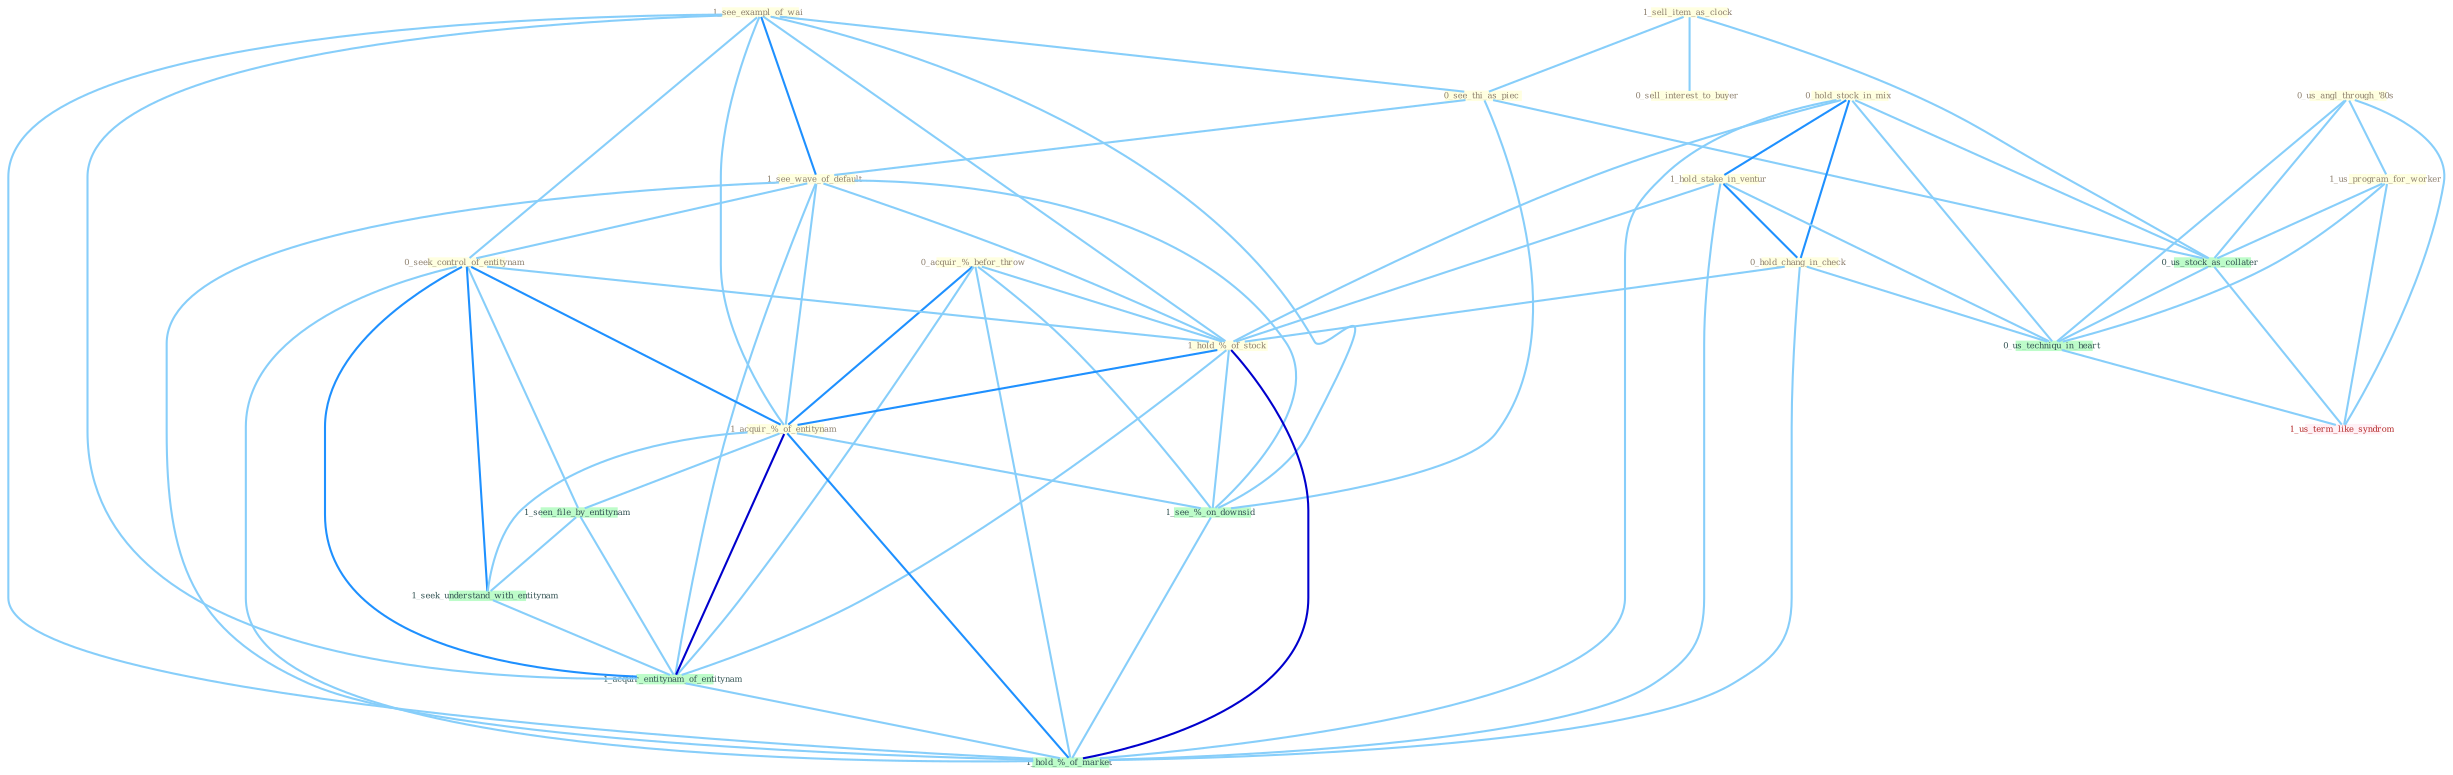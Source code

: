 Graph G{ 
    node
    [shape=polygon,style=filled,width=.5,height=.06,color="#BDFCC9",fixedsize=true,fontsize=4,
    fontcolor="#2f4f4f"];
    {node
    [color="#ffffe0", fontcolor="#8b7d6b"] "1_sell_item_as_clock " "0_us_angl_through_'80s " "1_see_exampl_of_wai " "0_acquir_%_befor_throw " "0_see_thi_as_piec " "0_hold_stock_in_mix " "1_see_wave_of_default " "0_seek_control_of_entitynam " "1_us_program_for_worker " "1_hold_stake_in_ventur " "0_sell_interest_to_buyer " "0_hold_chang_in_check " "1_hold_%_of_stock " "1_acquir_%_of_entitynam "}
{node [color="#fff0f5", fontcolor="#b22222"] "1_us_term_like_syndrom "}
edge [color="#B0E2FF"];

	"1_sell_item_as_clock " -- "0_see_thi_as_piec " [w="1", color="#87cefa" ];
	"1_sell_item_as_clock " -- "0_sell_interest_to_buyer " [w="1", color="#87cefa" ];
	"1_sell_item_as_clock " -- "0_us_stock_as_collater " [w="1", color="#87cefa" ];
	"0_us_angl_through_'80s " -- "1_us_program_for_worker " [w="1", color="#87cefa" ];
	"0_us_angl_through_'80s " -- "0_us_stock_as_collater " [w="1", color="#87cefa" ];
	"0_us_angl_through_'80s " -- "0_us_techniqu_in_heart " [w="1", color="#87cefa" ];
	"0_us_angl_through_'80s " -- "1_us_term_like_syndrom " [w="1", color="#87cefa" ];
	"1_see_exampl_of_wai " -- "0_see_thi_as_piec " [w="1", color="#87cefa" ];
	"1_see_exampl_of_wai " -- "1_see_wave_of_default " [w="2", color="#1e90ff" , len=0.8];
	"1_see_exampl_of_wai " -- "0_seek_control_of_entitynam " [w="1", color="#87cefa" ];
	"1_see_exampl_of_wai " -- "1_hold_%_of_stock " [w="1", color="#87cefa" ];
	"1_see_exampl_of_wai " -- "1_acquir_%_of_entitynam " [w="1", color="#87cefa" ];
	"1_see_exampl_of_wai " -- "1_acquir_entitynam_of_entitynam " [w="1", color="#87cefa" ];
	"1_see_exampl_of_wai " -- "1_see_%_on_downsid " [w="1", color="#87cefa" ];
	"1_see_exampl_of_wai " -- "1_hold_%_of_market " [w="1", color="#87cefa" ];
	"0_acquir_%_befor_throw " -- "1_hold_%_of_stock " [w="1", color="#87cefa" ];
	"0_acquir_%_befor_throw " -- "1_acquir_%_of_entitynam " [w="2", color="#1e90ff" , len=0.8];
	"0_acquir_%_befor_throw " -- "1_acquir_entitynam_of_entitynam " [w="1", color="#87cefa" ];
	"0_acquir_%_befor_throw " -- "1_see_%_on_downsid " [w="1", color="#87cefa" ];
	"0_acquir_%_befor_throw " -- "1_hold_%_of_market " [w="1", color="#87cefa" ];
	"0_see_thi_as_piec " -- "1_see_wave_of_default " [w="1", color="#87cefa" ];
	"0_see_thi_as_piec " -- "0_us_stock_as_collater " [w="1", color="#87cefa" ];
	"0_see_thi_as_piec " -- "1_see_%_on_downsid " [w="1", color="#87cefa" ];
	"0_hold_stock_in_mix " -- "1_hold_stake_in_ventur " [w="2", color="#1e90ff" , len=0.8];
	"0_hold_stock_in_mix " -- "0_hold_chang_in_check " [w="2", color="#1e90ff" , len=0.8];
	"0_hold_stock_in_mix " -- "1_hold_%_of_stock " [w="1", color="#87cefa" ];
	"0_hold_stock_in_mix " -- "0_us_stock_as_collater " [w="1", color="#87cefa" ];
	"0_hold_stock_in_mix " -- "0_us_techniqu_in_heart " [w="1", color="#87cefa" ];
	"0_hold_stock_in_mix " -- "1_hold_%_of_market " [w="1", color="#87cefa" ];
	"1_see_wave_of_default " -- "0_seek_control_of_entitynam " [w="1", color="#87cefa" ];
	"1_see_wave_of_default " -- "1_hold_%_of_stock " [w="1", color="#87cefa" ];
	"1_see_wave_of_default " -- "1_acquir_%_of_entitynam " [w="1", color="#87cefa" ];
	"1_see_wave_of_default " -- "1_acquir_entitynam_of_entitynam " [w="1", color="#87cefa" ];
	"1_see_wave_of_default " -- "1_see_%_on_downsid " [w="1", color="#87cefa" ];
	"1_see_wave_of_default " -- "1_hold_%_of_market " [w="1", color="#87cefa" ];
	"0_seek_control_of_entitynam " -- "1_hold_%_of_stock " [w="1", color="#87cefa" ];
	"0_seek_control_of_entitynam " -- "1_acquir_%_of_entitynam " [w="2", color="#1e90ff" , len=0.8];
	"0_seek_control_of_entitynam " -- "1_seen_file_by_entitynam " [w="1", color="#87cefa" ];
	"0_seek_control_of_entitynam " -- "1_seek_understand_with_entitynam " [w="2", color="#1e90ff" , len=0.8];
	"0_seek_control_of_entitynam " -- "1_acquir_entitynam_of_entitynam " [w="2", color="#1e90ff" , len=0.8];
	"0_seek_control_of_entitynam " -- "1_hold_%_of_market " [w="1", color="#87cefa" ];
	"1_us_program_for_worker " -- "0_us_stock_as_collater " [w="1", color="#87cefa" ];
	"1_us_program_for_worker " -- "0_us_techniqu_in_heart " [w="1", color="#87cefa" ];
	"1_us_program_for_worker " -- "1_us_term_like_syndrom " [w="1", color="#87cefa" ];
	"1_hold_stake_in_ventur " -- "0_hold_chang_in_check " [w="2", color="#1e90ff" , len=0.8];
	"1_hold_stake_in_ventur " -- "1_hold_%_of_stock " [w="1", color="#87cefa" ];
	"1_hold_stake_in_ventur " -- "0_us_techniqu_in_heart " [w="1", color="#87cefa" ];
	"1_hold_stake_in_ventur " -- "1_hold_%_of_market " [w="1", color="#87cefa" ];
	"0_hold_chang_in_check " -- "1_hold_%_of_stock " [w="1", color="#87cefa" ];
	"0_hold_chang_in_check " -- "0_us_techniqu_in_heart " [w="1", color="#87cefa" ];
	"0_hold_chang_in_check " -- "1_hold_%_of_market " [w="1", color="#87cefa" ];
	"1_hold_%_of_stock " -- "1_acquir_%_of_entitynam " [w="2", color="#1e90ff" , len=0.8];
	"1_hold_%_of_stock " -- "1_acquir_entitynam_of_entitynam " [w="1", color="#87cefa" ];
	"1_hold_%_of_stock " -- "1_see_%_on_downsid " [w="1", color="#87cefa" ];
	"1_hold_%_of_stock " -- "1_hold_%_of_market " [w="3", color="#0000cd" , len=0.6];
	"1_acquir_%_of_entitynam " -- "1_seen_file_by_entitynam " [w="1", color="#87cefa" ];
	"1_acquir_%_of_entitynam " -- "1_seek_understand_with_entitynam " [w="1", color="#87cefa" ];
	"1_acquir_%_of_entitynam " -- "1_acquir_entitynam_of_entitynam " [w="3", color="#0000cd" , len=0.6];
	"1_acquir_%_of_entitynam " -- "1_see_%_on_downsid " [w="1", color="#87cefa" ];
	"1_acquir_%_of_entitynam " -- "1_hold_%_of_market " [w="2", color="#1e90ff" , len=0.8];
	"1_seen_file_by_entitynam " -- "1_seek_understand_with_entitynam " [w="1", color="#87cefa" ];
	"1_seen_file_by_entitynam " -- "1_acquir_entitynam_of_entitynam " [w="1", color="#87cefa" ];
	"0_us_stock_as_collater " -- "0_us_techniqu_in_heart " [w="1", color="#87cefa" ];
	"0_us_stock_as_collater " -- "1_us_term_like_syndrom " [w="1", color="#87cefa" ];
	"1_seek_understand_with_entitynam " -- "1_acquir_entitynam_of_entitynam " [w="1", color="#87cefa" ];
	"1_acquir_entitynam_of_entitynam " -- "1_hold_%_of_market " [w="1", color="#87cefa" ];
	"0_us_techniqu_in_heart " -- "1_us_term_like_syndrom " [w="1", color="#87cefa" ];
	"1_see_%_on_downsid " -- "1_hold_%_of_market " [w="1", color="#87cefa" ];
}